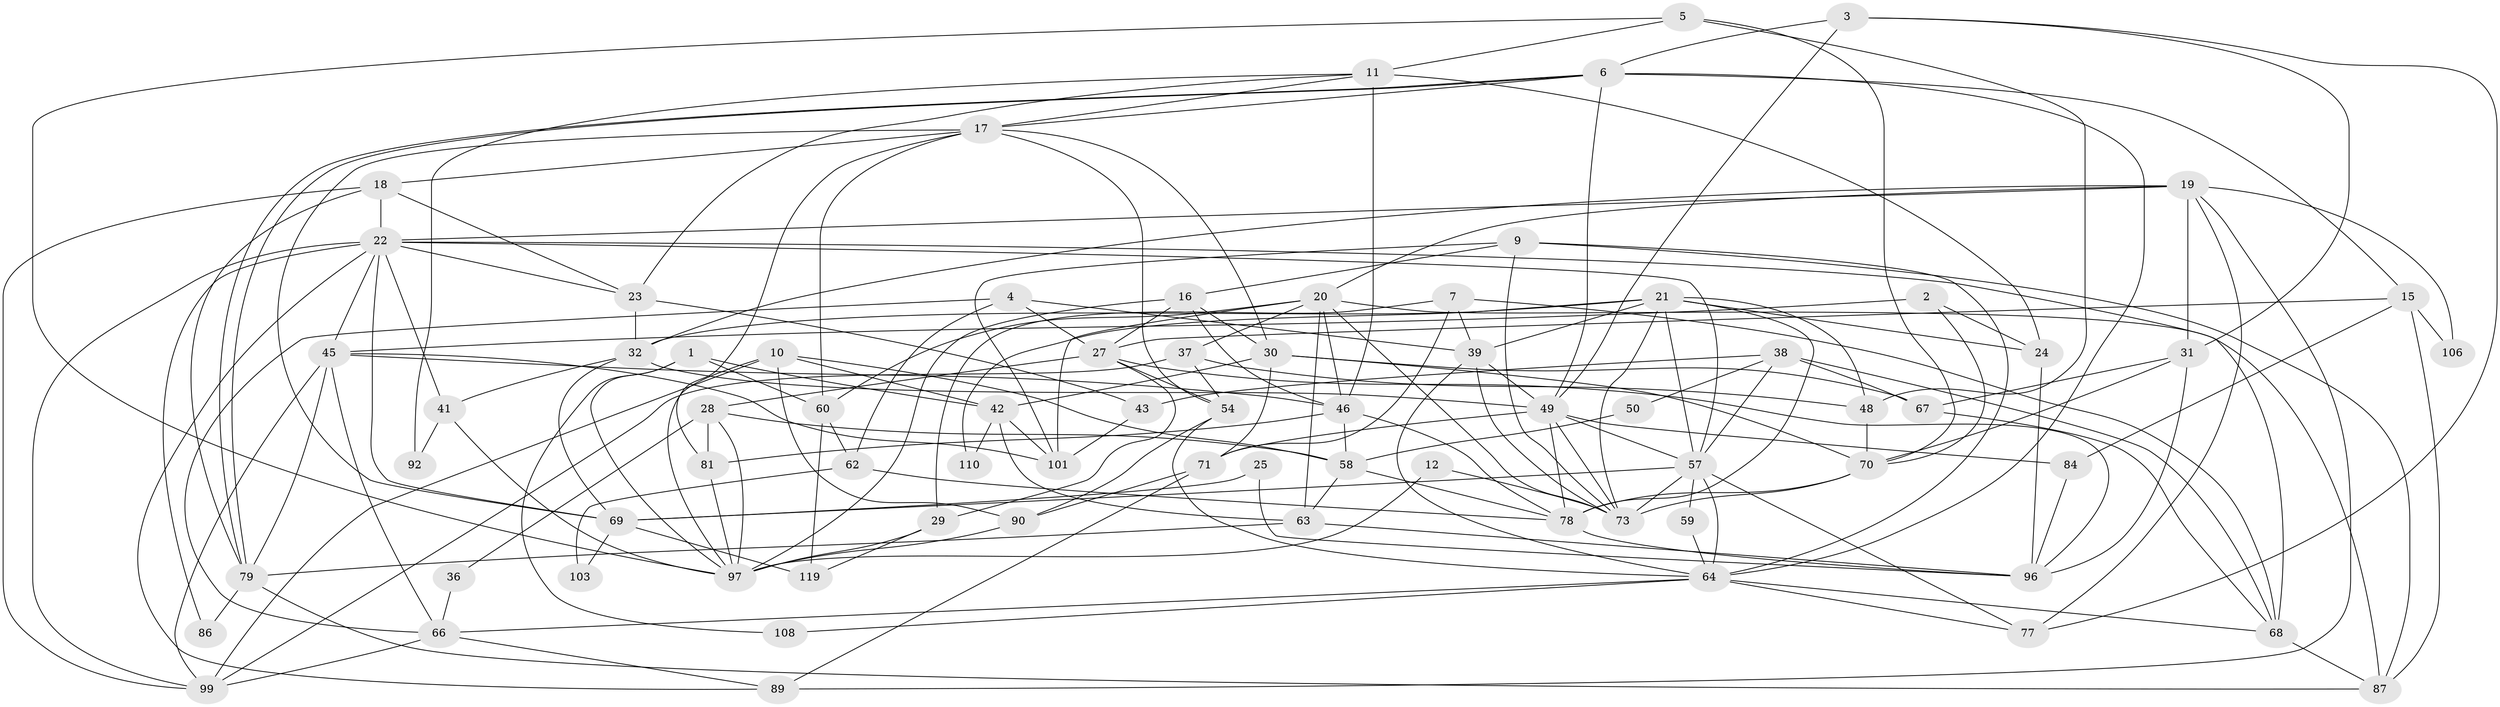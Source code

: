 // original degree distribution, {4: 0.35, 3: 0.18333333333333332, 2: 0.15, 7: 0.058333333333333334, 5: 0.20833333333333334, 6: 0.05}
// Generated by graph-tools (version 1.1) at 2025/11/02/27/25 16:11:17]
// undirected, 74 vertices, 189 edges
graph export_dot {
graph [start="1"]
  node [color=gray90,style=filled];
  1 [super="+65"];
  2;
  3 [super="+13"];
  4 [super="+8"];
  5 [super="+44"];
  6;
  7;
  9 [super="+14"];
  10;
  11 [super="+35"];
  12;
  15 [super="+47"];
  16 [super="+94"];
  17 [super="+55"];
  18 [super="+26"];
  19 [super="+53"];
  20 [super="+34"];
  21 [super="+33"];
  22 [super="+52"];
  23 [super="+100"];
  24 [super="+85"];
  25;
  27 [super="+40"];
  28 [super="+120"];
  29;
  30 [super="+88"];
  31;
  32 [super="+76"];
  36;
  37 [super="+114"];
  38;
  39 [super="+56"];
  41 [super="+83"];
  42 [super="+75"];
  43 [super="+104"];
  45 [super="+98"];
  46 [super="+51"];
  48;
  49 [super="+80"];
  50;
  54 [super="+91"];
  57 [super="+116"];
  58 [super="+113"];
  59;
  60 [super="+61"];
  62;
  63;
  64 [super="+115"];
  66 [super="+95"];
  67 [super="+74"];
  68 [super="+93"];
  69 [super="+118"];
  70 [super="+107"];
  71 [super="+72"];
  73 [super="+109"];
  77;
  78 [super="+82"];
  79 [super="+111"];
  81;
  84;
  86;
  87 [super="+102"];
  89;
  90;
  92;
  96 [super="+105"];
  97 [super="+117"];
  99;
  101 [super="+112"];
  103;
  106;
  108;
  110;
  119;
  1 -- 97;
  1 -- 108;
  1 -- 42;
  1 -- 60;
  2 -- 45;
  2 -- 24;
  2 -- 70;
  3 -- 77;
  3 -- 6;
  3 -- 49;
  3 -- 31;
  4 -- 39;
  4 -- 66;
  4 -- 27;
  4 -- 62;
  5 -- 48;
  5 -- 97;
  5 -- 11;
  5 -- 70;
  6 -- 79;
  6 -- 79;
  6 -- 17;
  6 -- 49;
  6 -- 64;
  6 -- 15;
  7 -- 71;
  7 -- 29;
  7 -- 39;
  7 -- 68;
  9 -- 64;
  9 -- 87;
  9 -- 16;
  9 -- 101;
  9 -- 73;
  10 -- 99;
  10 -- 58;
  10 -- 42;
  10 -- 90;
  10 -- 97;
  11 -- 24 [weight=2];
  11 -- 46;
  11 -- 23;
  11 -- 17;
  11 -- 92;
  12 -- 97;
  12 -- 73;
  15 -- 27;
  15 -- 87;
  15 -- 106;
  15 -- 84;
  16 -- 30;
  16 -- 97;
  16 -- 27;
  16 -- 46;
  17 -- 54;
  17 -- 69;
  17 -- 18;
  17 -- 81;
  17 -- 60;
  17 -- 30;
  18 -- 22;
  18 -- 99;
  18 -- 79;
  18 -- 23;
  19 -- 20;
  19 -- 89;
  19 -- 106;
  19 -- 77;
  19 -- 31;
  19 -- 22;
  19 -- 32;
  20 -- 63;
  20 -- 60;
  20 -- 101;
  20 -- 37;
  20 -- 87;
  20 -- 73;
  20 -- 46;
  21 -- 24 [weight=2];
  21 -- 48;
  21 -- 73;
  21 -- 78;
  21 -- 110;
  21 -- 39;
  21 -- 57;
  21 -- 32;
  22 -- 45;
  22 -- 69;
  22 -- 23;
  22 -- 86;
  22 -- 68;
  22 -- 99;
  22 -- 89;
  22 -- 57;
  22 -- 41;
  23 -- 32;
  23 -- 43;
  24 -- 96;
  25 -- 96;
  25 -- 69;
  27 -- 29;
  27 -- 96;
  27 -- 28;
  27 -- 54;
  28 -- 36;
  28 -- 58;
  28 -- 81;
  28 -- 97;
  29 -- 119;
  29 -- 97;
  30 -- 71;
  30 -- 70;
  30 -- 42;
  30 -- 67;
  31 -- 70;
  31 -- 96 [weight=2];
  31 -- 67;
  32 -- 49;
  32 -- 69;
  32 -- 41;
  36 -- 66;
  37 -- 99;
  37 -- 48;
  37 -- 54;
  38 -- 57;
  38 -- 43;
  38 -- 50;
  38 -- 67;
  38 -- 68;
  39 -- 73;
  39 -- 64;
  39 -- 49;
  41 -- 97;
  41 -- 92;
  42 -- 110;
  42 -- 101;
  42 -- 63;
  43 -- 101;
  45 -- 101;
  45 -- 66;
  45 -- 99;
  45 -- 46;
  45 -- 79;
  46 -- 81;
  46 -- 58;
  46 -- 78;
  48 -- 70;
  49 -- 84;
  49 -- 71;
  49 -- 78;
  49 -- 73;
  49 -- 57;
  50 -- 58;
  54 -- 90;
  54 -- 64;
  57 -- 77;
  57 -- 73;
  57 -- 64;
  57 -- 69;
  57 -- 59;
  58 -- 78;
  58 -- 63;
  59 -- 64;
  60 -- 62;
  60 -- 119;
  62 -- 103;
  62 -- 78;
  63 -- 96;
  63 -- 79;
  64 -- 66;
  64 -- 68;
  64 -- 108;
  64 -- 77;
  66 -- 89;
  66 -- 99;
  67 -- 68;
  68 -- 87;
  69 -- 103;
  69 -- 119;
  70 -- 78;
  70 -- 73;
  71 -- 90;
  71 -- 89;
  78 -- 96;
  79 -- 86;
  79 -- 87;
  81 -- 97;
  84 -- 96;
  90 -- 97;
}
